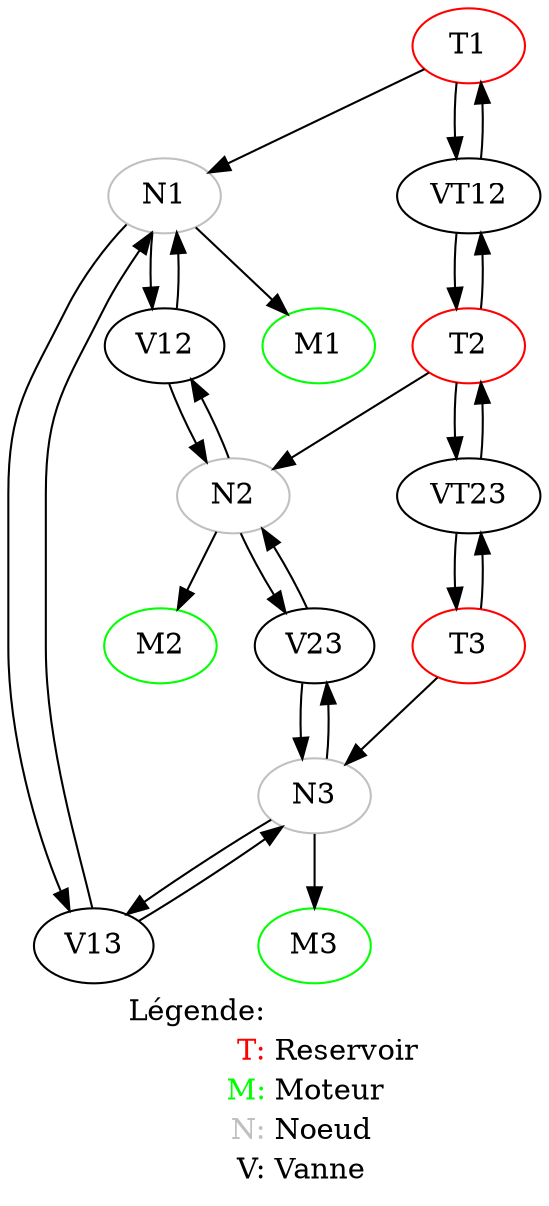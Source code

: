digraph G {
	/* Dessins */	
	T1,T2,T3 [
		color = red
	]
	M1,M2,M3 [
		color = green
	]
	N1,N2,N3 [ 
		color = grey
	]
	label = <<TABLE BORDER="0" CELLBORDER="0" CELLSPACING="0">
	<TR><TD ALIGN="right" >Légende:</TD></TR>
	<TR><TD ALIGN="right" ><FONT COLOR="red">T:</FONT></TD><TD ALIGN="left" >Reservoir</TD></TR>
	<TR><TD ALIGN="right" ><FONT COLOR="green">M:</FONT></TD><TD ALIGN="left" >Moteur</TD></TR>
	<TR><TD ALIGN="right" ><FONT COLOR="grey">N:</FONT></TD><TD ALIGN="left" >Noeud</TD></TR>
	<TR><TD ALIGN="right" ><FONT COLOR="black">V:</FONT></TD><TD ALIGN="left" >Vanne</TD></TR>
	</TABLE>>
	T1 -> VT12 -> T2;
	T2 -> VT12 -> T1;
	T2 -> VT23 -> T3;
	T3 -> VT23 -> T2;
	
	T1 -> N1;
	T2 -> N2;
	T3 -> N3;
	N1 -> M1;
	N1 -> V12;
	V12 -> N2;
	N1 -> V13;
	N2 -> M2;
	N2 -> V12;
	V12 -> N1;
	N2 -> V23;
	V23 -> N3;
	N3 -> M3;
	N3 -> V23;
	V23 -> N2;
	N3 -> V13;
	V13 -> N1;
	V13 -> N3;
}
